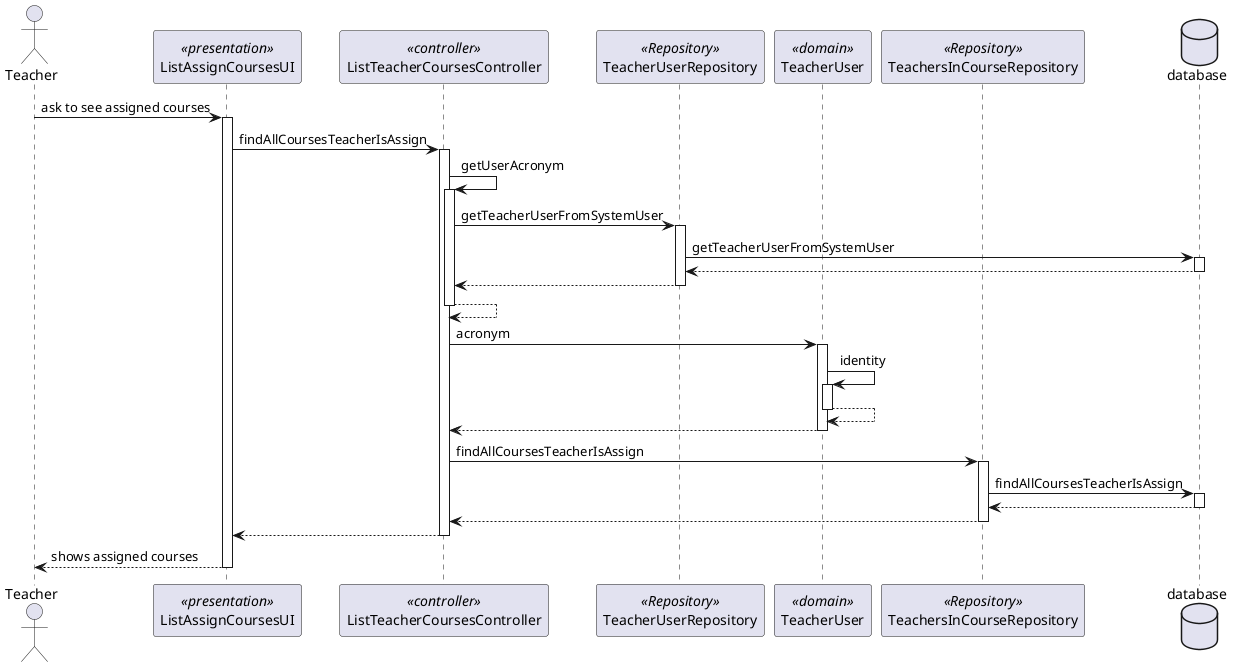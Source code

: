 @startuml
Actor Teacher as Actor
participant ListAssignCoursesUI as ListAssignCoursesUI <<presentation>>
participant ListTeacherCoursesController as ListTeacherCoursesController <<controller>>
participant TeacherUserRepository as TeacherUserRepository <<Repository>>
participant TeacherUser as TeacherUser <<domain>>
participant TeachersInCourseRepository as TeachersInCourseRepository <<Repository>>

Database database
Actor -> ListAssignCoursesUI : ask to see assigned courses
activate ListAssignCoursesUI
ListAssignCoursesUI -> ListTeacherCoursesController : findAllCoursesTeacherIsAssign
activate ListTeacherCoursesController
ListTeacherCoursesController -> ListTeacherCoursesController : getUserAcronym
activate ListTeacherCoursesController
ListTeacherCoursesController -> TeacherUserRepository : getTeacherUserFromSystemUser
activate TeacherUserRepository
TeacherUserRepository -> database : getTeacherUserFromSystemUser
activate database
database --> TeacherUserRepository
deactivate database
TeacherUserRepository --> ListTeacherCoursesController
deactivate TeacherUserRepository
ListTeacherCoursesController --> ListTeacherCoursesController
deactivate ListTeacherCoursesController
ListTeacherCoursesController -> TeacherUser : acronym
activate TeacherUser
TeacherUser -> TeacherUser : identity
activate TeacherUser
TeacherUser --> TeacherUser
deactivate TeacherUser
TeacherUser --> ListTeacherCoursesController
deactivate TeacherUser
ListTeacherCoursesController -> TeachersInCourseRepository : findAllCoursesTeacherIsAssign
activate TeachersInCourseRepository
TeachersInCourseRepository -> database : findAllCoursesTeacherIsAssign
activate database
database --> TeachersInCourseRepository
deactivate database
TeachersInCourseRepository --> ListTeacherCoursesController
deactivate TeachersInCourseRepository
ListTeacherCoursesController --> ListAssignCoursesUI
deactivate ListTeacherCoursesController
return shows assigned courses
@enduml